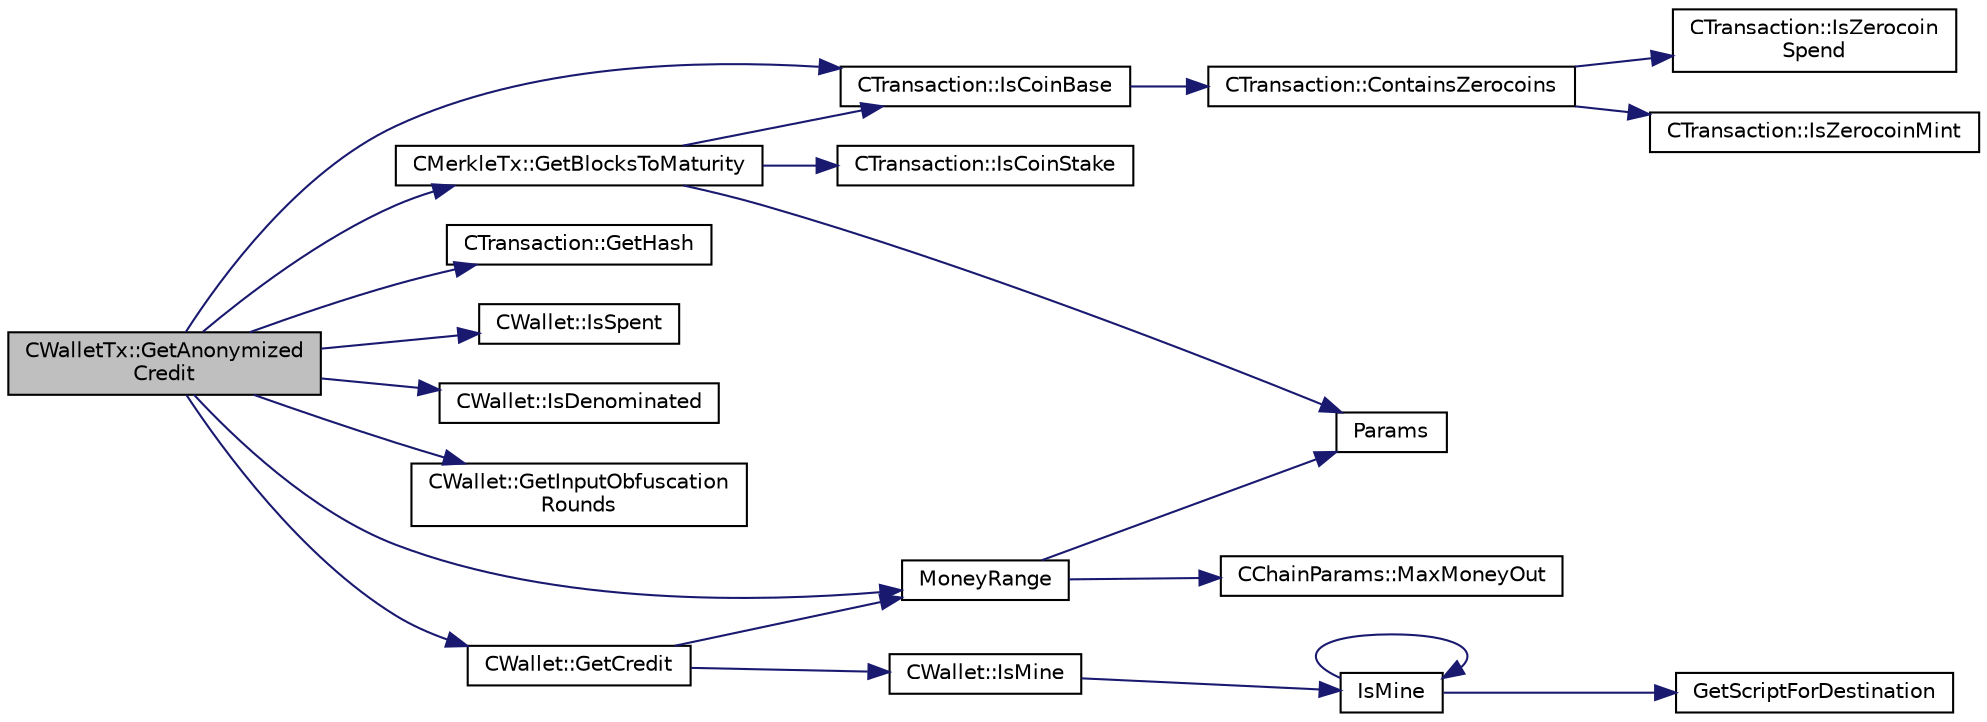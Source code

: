 digraph "CWalletTx::GetAnonymizedCredit"
{
  edge [fontname="Helvetica",fontsize="10",labelfontname="Helvetica",labelfontsize="10"];
  node [fontname="Helvetica",fontsize="10",shape=record];
  rankdir="LR";
  Node41 [label="CWalletTx::GetAnonymized\lCredit",height=0.2,width=0.4,color="black", fillcolor="grey75", style="filled", fontcolor="black"];
  Node41 -> Node42 [color="midnightblue",fontsize="10",style="solid",fontname="Helvetica"];
  Node42 [label="CTransaction::IsCoinBase",height=0.2,width=0.4,color="black", fillcolor="white", style="filled",URL="$class_c_transaction.html#a96256e8ac1bf79ad9c057e48c41132dd"];
  Node42 -> Node43 [color="midnightblue",fontsize="10",style="solid",fontname="Helvetica"];
  Node43 [label="CTransaction::ContainsZerocoins",height=0.2,width=0.4,color="black", fillcolor="white", style="filled",URL="$class_c_transaction.html#a613051e8e5651a7500cb455f37dd1116"];
  Node43 -> Node44 [color="midnightblue",fontsize="10",style="solid",fontname="Helvetica"];
  Node44 [label="CTransaction::IsZerocoin\lSpend",height=0.2,width=0.4,color="black", fillcolor="white", style="filled",URL="$class_c_transaction.html#a4cda5603795c5f9179d4c8bd43f809cd"];
  Node43 -> Node45 [color="midnightblue",fontsize="10",style="solid",fontname="Helvetica"];
  Node45 [label="CTransaction::IsZerocoinMint",height=0.2,width=0.4,color="black", fillcolor="white", style="filled",URL="$class_c_transaction.html#ab91efb1c2312e6feeecfbbfff11abbb1"];
  Node41 -> Node46 [color="midnightblue",fontsize="10",style="solid",fontname="Helvetica"];
  Node46 [label="CMerkleTx::GetBlocksToMaturity",height=0.2,width=0.4,color="black", fillcolor="white", style="filled",URL="$class_c_merkle_tx.html#a69ebd437f7b44169659c3527fe73b6ab"];
  Node46 -> Node42 [color="midnightblue",fontsize="10",style="solid",fontname="Helvetica"];
  Node46 -> Node47 [color="midnightblue",fontsize="10",style="solid",fontname="Helvetica"];
  Node47 [label="CTransaction::IsCoinStake",height=0.2,width=0.4,color="black", fillcolor="white", style="filled",URL="$class_c_transaction.html#ace4278a41a296d40dcf5fb2b9cf007ec"];
  Node46 -> Node48 [color="midnightblue",fontsize="10",style="solid",fontname="Helvetica"];
  Node48 [label="Params",height=0.2,width=0.4,color="black", fillcolor="white", style="filled",URL="$chainparams_8cpp.html#ace5c5b706d71a324a417dd2db394fd4a",tooltip="Return the currently selected parameters. "];
  Node41 -> Node49 [color="midnightblue",fontsize="10",style="solid",fontname="Helvetica"];
  Node49 [label="CTransaction::GetHash",height=0.2,width=0.4,color="black", fillcolor="white", style="filled",URL="$class_c_transaction.html#a7efd1379de830341417c0bfa23a149aa"];
  Node41 -> Node50 [color="midnightblue",fontsize="10",style="solid",fontname="Helvetica"];
  Node50 [label="CWallet::IsSpent",height=0.2,width=0.4,color="black", fillcolor="white", style="filled",URL="$group__map_wallet.html#ga6adcf1c224ed3c3fe4b0b19f6fca75d8",tooltip="Outpoint is spent if any non-conflicted transaction spends it: "];
  Node41 -> Node51 [color="midnightblue",fontsize="10",style="solid",fontname="Helvetica"];
  Node51 [label="CWallet::IsDenominated",height=0.2,width=0.4,color="black", fillcolor="white", style="filled",URL="$group__map_wallet.html#gaadbae9ed508f11c3c2cd4c5a3ecc3477"];
  Node41 -> Node52 [color="midnightblue",fontsize="10",style="solid",fontname="Helvetica"];
  Node52 [label="CWallet::GetInputObfuscation\lRounds",height=0.2,width=0.4,color="black", fillcolor="white", style="filled",URL="$group__map_wallet.html#ga2499e2b6e6a5bcdd4da4c30c5705329f"];
  Node41 -> Node53 [color="midnightblue",fontsize="10",style="solid",fontname="Helvetica"];
  Node53 [label="CWallet::GetCredit",height=0.2,width=0.4,color="black", fillcolor="white", style="filled",URL="$class_c_wallet.html#aa60b69c7d4ea6063ed83b13d7c6fe695"];
  Node53 -> Node54 [color="midnightblue",fontsize="10",style="solid",fontname="Helvetica"];
  Node54 [label="MoneyRange",height=0.2,width=0.4,color="black", fillcolor="white", style="filled",URL="$main_8cpp.html#a0529385ca34689843ef65d844a67c945"];
  Node54 -> Node48 [color="midnightblue",fontsize="10",style="solid",fontname="Helvetica"];
  Node54 -> Node55 [color="midnightblue",fontsize="10",style="solid",fontname="Helvetica"];
  Node55 [label="CChainParams::MaxMoneyOut",height=0.2,width=0.4,color="black", fillcolor="white", style="filled",URL="$class_c_chain_params.html#a82190f02d83daee6823362e3c25848d0"];
  Node53 -> Node56 [color="midnightblue",fontsize="10",style="solid",fontname="Helvetica"];
  Node56 [label="CWallet::IsMine",height=0.2,width=0.4,color="black", fillcolor="white", style="filled",URL="$group__map_wallet.html#ga4eada57edc1c443564b8cc9b853d955c"];
  Node56 -> Node57 [color="midnightblue",fontsize="10",style="solid",fontname="Helvetica"];
  Node57 [label="IsMine",height=0.2,width=0.4,color="black", fillcolor="white", style="filled",URL="$wallet__ismine_8cpp.html#adc59cf67d903c1ba1ef225561b85bfce"];
  Node57 -> Node58 [color="midnightblue",fontsize="10",style="solid",fontname="Helvetica"];
  Node58 [label="GetScriptForDestination",height=0.2,width=0.4,color="black", fillcolor="white", style="filled",URL="$standard_8cpp.html#ae40f28d3b46c21033f6ee1f1200d0321"];
  Node57 -> Node57 [color="midnightblue",fontsize="10",style="solid",fontname="Helvetica"];
  Node41 -> Node54 [color="midnightblue",fontsize="10",style="solid",fontname="Helvetica"];
}
